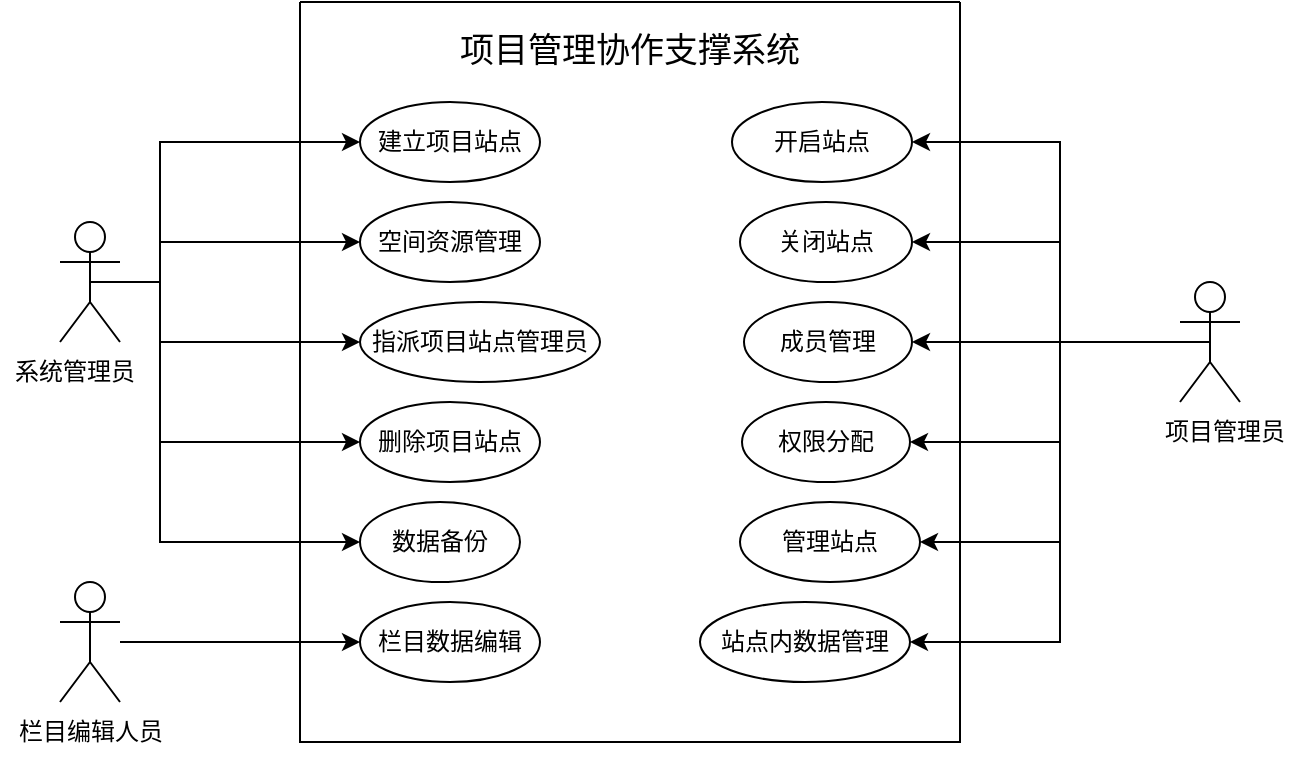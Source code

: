 <mxfile version="22.0.8" type="github">
  <diagram name="第 1 页" id="ai7guKbhIila12l7hOL4">
    <mxGraphModel dx="929" dy="620" grid="1" gridSize="10" guides="1" tooltips="1" connect="1" arrows="0" fold="1" page="1" pageScale="1" pageWidth="827" pageHeight="1169" math="0" shadow="0">
      <root>
        <mxCell id="0" />
        <mxCell id="1" parent="0" />
        <mxCell id="mQEvYnCITtE04IxEQmtP-1" value="" style="swimlane;startSize=0;" vertex="1" parent="1">
          <mxGeometry x="230" y="140" width="330" height="370" as="geometry" />
        </mxCell>
        <mxCell id="mQEvYnCITtE04IxEQmtP-2" value="建立项目站点" style="ellipse;whiteSpace=wrap;html=1;" vertex="1" parent="mQEvYnCITtE04IxEQmtP-1">
          <mxGeometry x="30" y="50" width="90" height="40" as="geometry" />
        </mxCell>
        <mxCell id="mQEvYnCITtE04IxEQmtP-3" value="空间资源管理" style="ellipse;whiteSpace=wrap;html=1;" vertex="1" parent="mQEvYnCITtE04IxEQmtP-1">
          <mxGeometry x="30" y="100" width="90" height="40" as="geometry" />
        </mxCell>
        <mxCell id="mQEvYnCITtE04IxEQmtP-4" value="指派项目站点管理员" style="ellipse;whiteSpace=wrap;html=1;" vertex="1" parent="mQEvYnCITtE04IxEQmtP-1">
          <mxGeometry x="30" y="150" width="120" height="40" as="geometry" />
        </mxCell>
        <mxCell id="mQEvYnCITtE04IxEQmtP-5" value="删除项目站点" style="ellipse;whiteSpace=wrap;html=1;" vertex="1" parent="mQEvYnCITtE04IxEQmtP-1">
          <mxGeometry x="30" y="200" width="90" height="40" as="geometry" />
        </mxCell>
        <mxCell id="mQEvYnCITtE04IxEQmtP-6" value="数据备份" style="ellipse;whiteSpace=wrap;html=1;" vertex="1" parent="mQEvYnCITtE04IxEQmtP-1">
          <mxGeometry x="30" y="250" width="80" height="40" as="geometry" />
        </mxCell>
        <mxCell id="mQEvYnCITtE04IxEQmtP-7" value="&lt;font style=&quot;font-size: 17px;&quot;&gt;项目管理协作支撑系统&lt;/font&gt;" style="text;html=1;strokeColor=none;fillColor=none;align=center;verticalAlign=middle;whiteSpace=wrap;rounded=0;" vertex="1" parent="mQEvYnCITtE04IxEQmtP-1">
          <mxGeometry x="75" y="10" width="180" height="30" as="geometry" />
        </mxCell>
        <mxCell id="mQEvYnCITtE04IxEQmtP-9" value="栏目数据编辑" style="ellipse;whiteSpace=wrap;html=1;" vertex="1" parent="mQEvYnCITtE04IxEQmtP-1">
          <mxGeometry x="30" y="300" width="90" height="40" as="geometry" />
        </mxCell>
        <mxCell id="mQEvYnCITtE04IxEQmtP-10" value="开启站点" style="ellipse;whiteSpace=wrap;html=1;" vertex="1" parent="mQEvYnCITtE04IxEQmtP-1">
          <mxGeometry x="216" y="50" width="90" height="40" as="geometry" />
        </mxCell>
        <mxCell id="mQEvYnCITtE04IxEQmtP-11" value="关闭站点" style="ellipse;whiteSpace=wrap;html=1;" vertex="1" parent="mQEvYnCITtE04IxEQmtP-1">
          <mxGeometry x="220" y="100" width="86" height="40" as="geometry" />
        </mxCell>
        <mxCell id="mQEvYnCITtE04IxEQmtP-12" value="成员管理" style="ellipse;whiteSpace=wrap;html=1;" vertex="1" parent="mQEvYnCITtE04IxEQmtP-1">
          <mxGeometry x="222" y="150" width="84" height="40" as="geometry" />
        </mxCell>
        <mxCell id="mQEvYnCITtE04IxEQmtP-13" value="权限分配" style="ellipse;whiteSpace=wrap;html=1;" vertex="1" parent="mQEvYnCITtE04IxEQmtP-1">
          <mxGeometry x="221" y="200" width="84" height="40" as="geometry" />
        </mxCell>
        <mxCell id="mQEvYnCITtE04IxEQmtP-14" value="管理站点" style="ellipse;whiteSpace=wrap;html=1;" vertex="1" parent="mQEvYnCITtE04IxEQmtP-1">
          <mxGeometry x="220" y="250" width="90" height="40" as="geometry" />
        </mxCell>
        <mxCell id="mQEvYnCITtE04IxEQmtP-15" value="站点内数据管理" style="ellipse;whiteSpace=wrap;html=1;" vertex="1" parent="mQEvYnCITtE04IxEQmtP-1">
          <mxGeometry x="200" y="300" width="105" height="40" as="geometry" />
        </mxCell>
        <mxCell id="mQEvYnCITtE04IxEQmtP-34" style="edgeStyle=orthogonalEdgeStyle;rounded=0;orthogonalLoop=1;jettySize=auto;html=1;entryX=0;entryY=0.5;entryDx=0;entryDy=0;" edge="1" parent="1" source="mQEvYnCITtE04IxEQmtP-28" target="mQEvYnCITtE04IxEQmtP-2">
          <mxGeometry relative="1" as="geometry">
            <Array as="points">
              <mxPoint x="160" y="280" />
              <mxPoint x="160" y="210" />
            </Array>
          </mxGeometry>
        </mxCell>
        <mxCell id="mQEvYnCITtE04IxEQmtP-35" style="edgeStyle=orthogonalEdgeStyle;rounded=0;orthogonalLoop=1;jettySize=auto;html=1;exitX=0.5;exitY=0.5;exitDx=0;exitDy=0;exitPerimeter=0;entryX=0;entryY=0.5;entryDx=0;entryDy=0;" edge="1" parent="1" source="mQEvYnCITtE04IxEQmtP-28" target="mQEvYnCITtE04IxEQmtP-3">
          <mxGeometry relative="1" as="geometry">
            <Array as="points">
              <mxPoint x="160" y="280" />
              <mxPoint x="160" y="260" />
            </Array>
          </mxGeometry>
        </mxCell>
        <mxCell id="mQEvYnCITtE04IxEQmtP-36" style="edgeStyle=orthogonalEdgeStyle;rounded=0;orthogonalLoop=1;jettySize=auto;html=1;entryX=0;entryY=0.5;entryDx=0;entryDy=0;" edge="1" parent="1" source="mQEvYnCITtE04IxEQmtP-28" target="mQEvYnCITtE04IxEQmtP-4">
          <mxGeometry relative="1" as="geometry">
            <Array as="points">
              <mxPoint x="160" y="280" />
              <mxPoint x="160" y="310" />
            </Array>
          </mxGeometry>
        </mxCell>
        <mxCell id="mQEvYnCITtE04IxEQmtP-37" style="edgeStyle=orthogonalEdgeStyle;rounded=0;orthogonalLoop=1;jettySize=auto;html=1;entryX=0;entryY=0.5;entryDx=0;entryDy=0;" edge="1" parent="1" source="mQEvYnCITtE04IxEQmtP-28" target="mQEvYnCITtE04IxEQmtP-5">
          <mxGeometry relative="1" as="geometry">
            <Array as="points">
              <mxPoint x="160" y="280" />
              <mxPoint x="160" y="360" />
            </Array>
          </mxGeometry>
        </mxCell>
        <mxCell id="mQEvYnCITtE04IxEQmtP-38" style="edgeStyle=orthogonalEdgeStyle;rounded=0;orthogonalLoop=1;jettySize=auto;html=1;entryX=0;entryY=0.5;entryDx=0;entryDy=0;" edge="1" parent="1" source="mQEvYnCITtE04IxEQmtP-28" target="mQEvYnCITtE04IxEQmtP-6">
          <mxGeometry relative="1" as="geometry">
            <Array as="points">
              <mxPoint x="160" y="280" />
              <mxPoint x="160" y="410" />
            </Array>
          </mxGeometry>
        </mxCell>
        <mxCell id="mQEvYnCITtE04IxEQmtP-28" value="Actor" style="shape=umlActor;verticalLabelPosition=bottom;verticalAlign=top;html=1;fontColor=none;noLabel=1;" vertex="1" parent="1">
          <mxGeometry x="110" y="250" width="30" height="60" as="geometry" />
        </mxCell>
        <mxCell id="mQEvYnCITtE04IxEQmtP-39" style="edgeStyle=orthogonalEdgeStyle;rounded=0;orthogonalLoop=1;jettySize=auto;html=1;entryX=0;entryY=0.5;entryDx=0;entryDy=0;" edge="1" parent="1" source="mQEvYnCITtE04IxEQmtP-29" target="mQEvYnCITtE04IxEQmtP-9">
          <mxGeometry relative="1" as="geometry" />
        </mxCell>
        <mxCell id="mQEvYnCITtE04IxEQmtP-29" value="Actor" style="shape=umlActor;verticalLabelPosition=bottom;verticalAlign=top;html=1;fontColor=none;noLabel=1;" vertex="1" parent="1">
          <mxGeometry x="110" y="430" width="30" height="60" as="geometry" />
        </mxCell>
        <mxCell id="mQEvYnCITtE04IxEQmtP-41" value="系统管理员" style="text;html=1;strokeColor=none;fillColor=none;align=center;verticalAlign=middle;whiteSpace=wrap;rounded=0;" vertex="1" parent="1">
          <mxGeometry x="80" y="310" width="75" height="30" as="geometry" />
        </mxCell>
        <mxCell id="mQEvYnCITtE04IxEQmtP-42" value="栏目编辑人员" style="text;html=1;strokeColor=none;fillColor=none;align=center;verticalAlign=middle;whiteSpace=wrap;rounded=0;" vertex="1" parent="1">
          <mxGeometry x="87.5" y="490" width="75" height="30" as="geometry" />
        </mxCell>
        <mxCell id="mQEvYnCITtE04IxEQmtP-44" style="edgeStyle=orthogonalEdgeStyle;rounded=0;orthogonalLoop=1;jettySize=auto;html=1;entryX=1;entryY=0.5;entryDx=0;entryDy=0;" edge="1" parent="1" source="mQEvYnCITtE04IxEQmtP-43" target="mQEvYnCITtE04IxEQmtP-10">
          <mxGeometry relative="1" as="geometry">
            <Array as="points">
              <mxPoint x="610" y="310" />
              <mxPoint x="610" y="210" />
            </Array>
          </mxGeometry>
        </mxCell>
        <mxCell id="mQEvYnCITtE04IxEQmtP-45" style="edgeStyle=orthogonalEdgeStyle;rounded=0;orthogonalLoop=1;jettySize=auto;html=1;exitX=0.5;exitY=0.5;exitDx=0;exitDy=0;exitPerimeter=0;entryX=1;entryY=0.5;entryDx=0;entryDy=0;" edge="1" parent="1" source="mQEvYnCITtE04IxEQmtP-43" target="mQEvYnCITtE04IxEQmtP-11">
          <mxGeometry relative="1" as="geometry">
            <Array as="points">
              <mxPoint x="610" y="310" />
              <mxPoint x="610" y="260" />
            </Array>
          </mxGeometry>
        </mxCell>
        <mxCell id="mQEvYnCITtE04IxEQmtP-46" style="edgeStyle=orthogonalEdgeStyle;rounded=0;orthogonalLoop=1;jettySize=auto;html=1;entryX=1;entryY=0.5;entryDx=0;entryDy=0;" edge="1" parent="1" source="mQEvYnCITtE04IxEQmtP-43" target="mQEvYnCITtE04IxEQmtP-12">
          <mxGeometry relative="1" as="geometry" />
        </mxCell>
        <mxCell id="mQEvYnCITtE04IxEQmtP-47" style="edgeStyle=orthogonalEdgeStyle;rounded=0;orthogonalLoop=1;jettySize=auto;html=1;entryX=1;entryY=0.5;entryDx=0;entryDy=0;" edge="1" parent="1" source="mQEvYnCITtE04IxEQmtP-43" target="mQEvYnCITtE04IxEQmtP-13">
          <mxGeometry relative="1" as="geometry">
            <Array as="points">
              <mxPoint x="610" y="310" />
              <mxPoint x="610" y="360" />
            </Array>
          </mxGeometry>
        </mxCell>
        <mxCell id="mQEvYnCITtE04IxEQmtP-51" style="edgeStyle=orthogonalEdgeStyle;rounded=0;orthogonalLoop=1;jettySize=auto;html=1;exitX=0.5;exitY=0.5;exitDx=0;exitDy=0;exitPerimeter=0;entryX=1;entryY=0.5;entryDx=0;entryDy=0;" edge="1" parent="1" source="mQEvYnCITtE04IxEQmtP-43" target="mQEvYnCITtE04IxEQmtP-14">
          <mxGeometry relative="1" as="geometry">
            <Array as="points">
              <mxPoint x="610" y="310" />
              <mxPoint x="610" y="410" />
            </Array>
          </mxGeometry>
        </mxCell>
        <mxCell id="mQEvYnCITtE04IxEQmtP-52" style="edgeStyle=orthogonalEdgeStyle;rounded=0;orthogonalLoop=1;jettySize=auto;html=1;exitX=0.5;exitY=0.5;exitDx=0;exitDy=0;exitPerimeter=0;entryX=1;entryY=0.5;entryDx=0;entryDy=0;" edge="1" parent="1" source="mQEvYnCITtE04IxEQmtP-43" target="mQEvYnCITtE04IxEQmtP-15">
          <mxGeometry relative="1" as="geometry">
            <Array as="points">
              <mxPoint x="610" y="310" />
              <mxPoint x="610" y="460" />
            </Array>
          </mxGeometry>
        </mxCell>
        <mxCell id="mQEvYnCITtE04IxEQmtP-43" value="Actor" style="shape=umlActor;verticalLabelPosition=bottom;verticalAlign=top;html=1;fontColor=none;noLabel=1;" vertex="1" parent="1">
          <mxGeometry x="670" y="280" width="30" height="60" as="geometry" />
        </mxCell>
        <mxCell id="mQEvYnCITtE04IxEQmtP-53" value="项目管理员" style="text;html=1;strokeColor=none;fillColor=none;align=center;verticalAlign=middle;whiteSpace=wrap;rounded=0;" vertex="1" parent="1">
          <mxGeometry x="655" y="340" width="75" height="30" as="geometry" />
        </mxCell>
      </root>
    </mxGraphModel>
  </diagram>
</mxfile>
